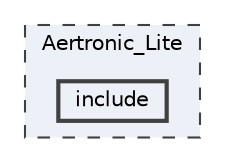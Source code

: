 digraph "C:/Users/Hammurabi.Sierra/Documents/GIT/AERtronic_Lite_2.0/ESP-IDF/Aertronic_Lite/include"
{
 // LATEX_PDF_SIZE
  bgcolor="transparent";
  edge [fontname=Helvetica,fontsize=10,labelfontname=Helvetica,labelfontsize=10];
  node [fontname=Helvetica,fontsize=10,shape=box,height=0.2,width=0.4];
  compound=true
  subgraph clusterdir_e8e4440a445d67237a740adba4a68a1c {
    graph [ bgcolor="#edf0f7", pencolor="grey25", label="Aertronic_Lite", fontname=Helvetica,fontsize=10 style="filled,dashed", URL="dir_e8e4440a445d67237a740adba4a68a1c.html",tooltip=""]
  dir_9bbdc797b1d9d16a2c0b42b257bf4018 [label="include", fillcolor="#edf0f7", color="grey25", style="filled,bold", URL="dir_9bbdc797b1d9d16a2c0b42b257bf4018.html",tooltip=""];
  }
}
